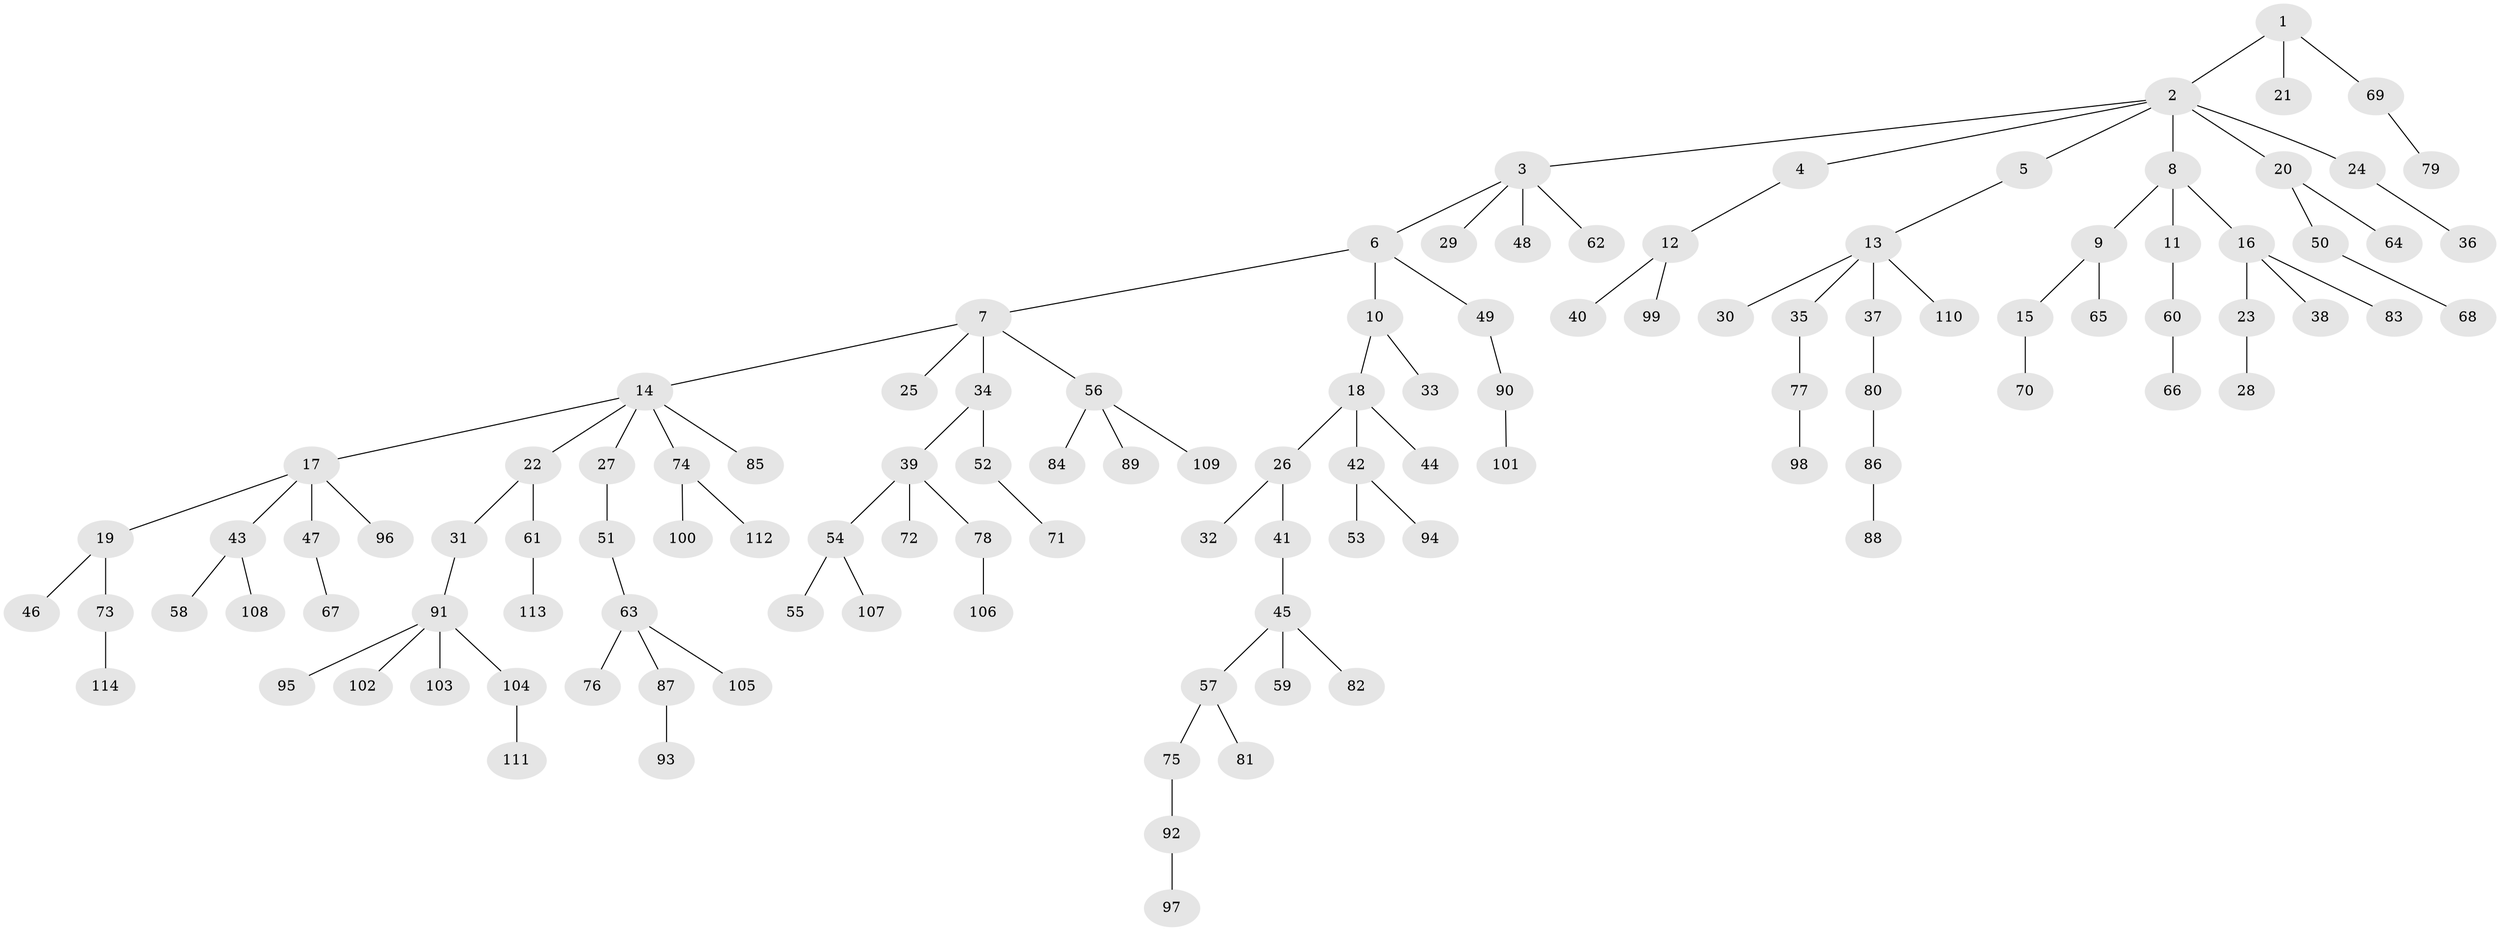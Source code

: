 // Generated by graph-tools (version 1.1) at 2025/52/03/09/25 04:52:40]
// undirected, 114 vertices, 113 edges
graph export_dot {
graph [start="1"]
  node [color=gray90,style=filled];
  1;
  2;
  3;
  4;
  5;
  6;
  7;
  8;
  9;
  10;
  11;
  12;
  13;
  14;
  15;
  16;
  17;
  18;
  19;
  20;
  21;
  22;
  23;
  24;
  25;
  26;
  27;
  28;
  29;
  30;
  31;
  32;
  33;
  34;
  35;
  36;
  37;
  38;
  39;
  40;
  41;
  42;
  43;
  44;
  45;
  46;
  47;
  48;
  49;
  50;
  51;
  52;
  53;
  54;
  55;
  56;
  57;
  58;
  59;
  60;
  61;
  62;
  63;
  64;
  65;
  66;
  67;
  68;
  69;
  70;
  71;
  72;
  73;
  74;
  75;
  76;
  77;
  78;
  79;
  80;
  81;
  82;
  83;
  84;
  85;
  86;
  87;
  88;
  89;
  90;
  91;
  92;
  93;
  94;
  95;
  96;
  97;
  98;
  99;
  100;
  101;
  102;
  103;
  104;
  105;
  106;
  107;
  108;
  109;
  110;
  111;
  112;
  113;
  114;
  1 -- 2;
  1 -- 21;
  1 -- 69;
  2 -- 3;
  2 -- 4;
  2 -- 5;
  2 -- 8;
  2 -- 20;
  2 -- 24;
  3 -- 6;
  3 -- 29;
  3 -- 48;
  3 -- 62;
  4 -- 12;
  5 -- 13;
  6 -- 7;
  6 -- 10;
  6 -- 49;
  7 -- 14;
  7 -- 25;
  7 -- 34;
  7 -- 56;
  8 -- 9;
  8 -- 11;
  8 -- 16;
  9 -- 15;
  9 -- 65;
  10 -- 18;
  10 -- 33;
  11 -- 60;
  12 -- 40;
  12 -- 99;
  13 -- 30;
  13 -- 35;
  13 -- 37;
  13 -- 110;
  14 -- 17;
  14 -- 22;
  14 -- 27;
  14 -- 74;
  14 -- 85;
  15 -- 70;
  16 -- 23;
  16 -- 38;
  16 -- 83;
  17 -- 19;
  17 -- 43;
  17 -- 47;
  17 -- 96;
  18 -- 26;
  18 -- 42;
  18 -- 44;
  19 -- 46;
  19 -- 73;
  20 -- 50;
  20 -- 64;
  22 -- 31;
  22 -- 61;
  23 -- 28;
  24 -- 36;
  26 -- 32;
  26 -- 41;
  27 -- 51;
  31 -- 91;
  34 -- 39;
  34 -- 52;
  35 -- 77;
  37 -- 80;
  39 -- 54;
  39 -- 72;
  39 -- 78;
  41 -- 45;
  42 -- 53;
  42 -- 94;
  43 -- 58;
  43 -- 108;
  45 -- 57;
  45 -- 59;
  45 -- 82;
  47 -- 67;
  49 -- 90;
  50 -- 68;
  51 -- 63;
  52 -- 71;
  54 -- 55;
  54 -- 107;
  56 -- 84;
  56 -- 89;
  56 -- 109;
  57 -- 75;
  57 -- 81;
  60 -- 66;
  61 -- 113;
  63 -- 76;
  63 -- 87;
  63 -- 105;
  69 -- 79;
  73 -- 114;
  74 -- 100;
  74 -- 112;
  75 -- 92;
  77 -- 98;
  78 -- 106;
  80 -- 86;
  86 -- 88;
  87 -- 93;
  90 -- 101;
  91 -- 95;
  91 -- 102;
  91 -- 103;
  91 -- 104;
  92 -- 97;
  104 -- 111;
}
